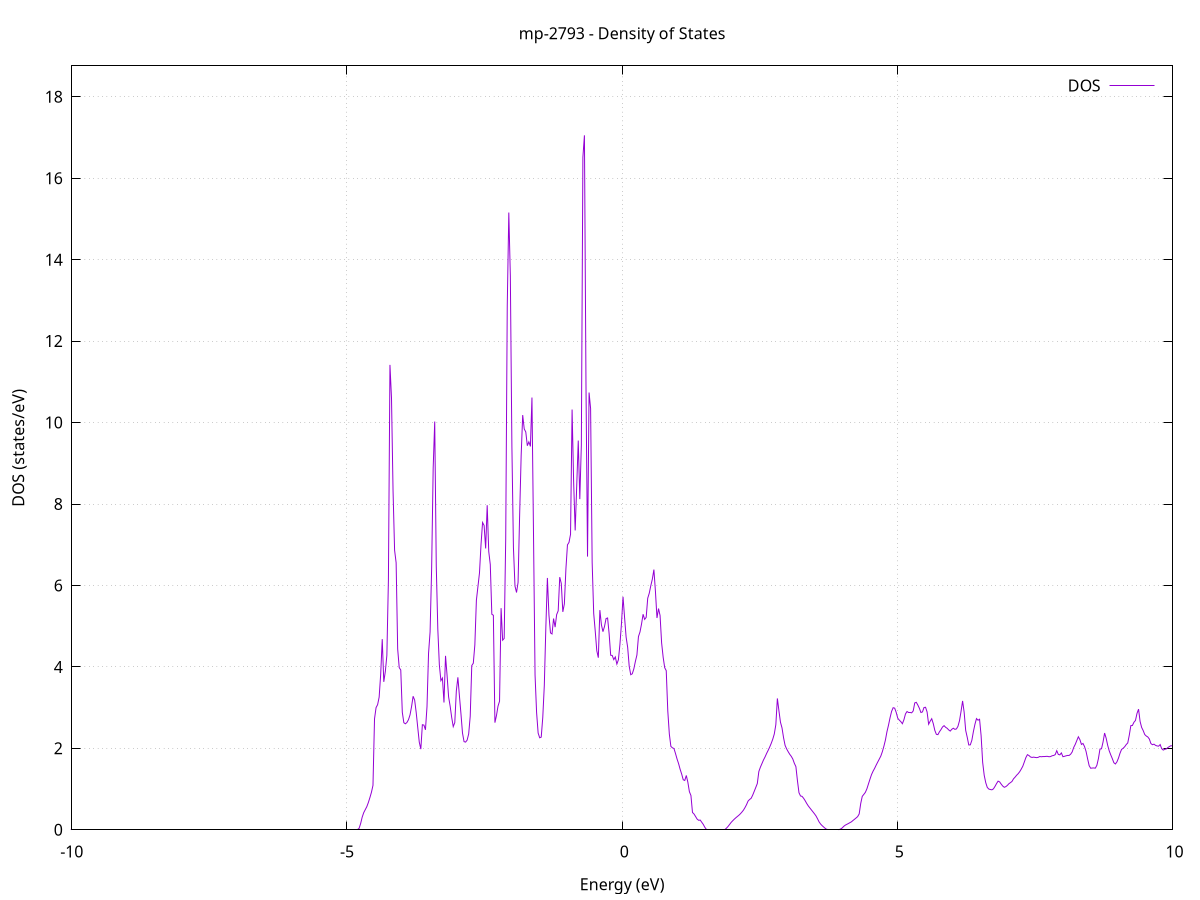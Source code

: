 set title 'mp-2793 - Density of States'
set xlabel 'Energy (eV)'
set ylabel 'DOS (states/eV)'
set grid
set xrange [-10:10]
set yrange [0:18.759]
set xzeroaxis lt -1
set terminal png size 800,600
set output 'mp-2793_dos_gnuplot.png'
plot '-' using 1:2 with lines title 'DOS'
-14.679900 0.000000
-14.651900 0.000000
-14.623800 0.000000
-14.595800 0.000000
-14.567700 0.000000
-14.539700 0.000000
-14.511600 0.000000
-14.483600 0.000000
-14.455600 0.000000
-14.427500 0.000000
-14.399500 0.000000
-14.371400 0.000000
-14.343400 0.000000
-14.315300 0.000000
-14.287300 0.000000
-14.259200 0.000000
-14.231200 0.000000
-14.203100 0.000000
-14.175100 0.000000
-14.147100 0.000000
-14.119000 0.000000
-14.091000 0.000000
-14.062900 0.000000
-14.034900 0.000000
-14.006800 0.000000
-13.978800 0.000000
-13.950700 0.000000
-13.922700 0.000000
-13.894600 0.000000
-13.866600 0.000000
-13.838600 0.000000
-13.810500 0.000000
-13.782500 0.000000
-13.754400 0.000000
-13.726400 0.000000
-13.698300 0.000000
-13.670300 0.000000
-13.642200 0.000000
-13.614200 0.000000
-13.586100 0.000000
-13.558100 0.000000
-13.530100 0.000000
-13.502000 0.000000
-13.474000 0.000000
-13.445900 0.000000
-13.417900 0.000000
-13.389800 0.000000
-13.361800 0.000000
-13.333700 0.000000
-13.305700 0.000000
-13.277600 0.000000
-13.249600 0.000000
-13.221500 0.000000
-13.193500 0.000000
-13.165500 0.000000
-13.137400 0.000000
-13.109400 0.000000
-13.081300 0.000000
-13.053300 0.000000
-13.025200 0.000000
-12.997200 0.000000
-12.969100 0.000000
-12.941100 0.000000
-12.913000 0.000000
-12.885000 0.000000
-12.857000 0.000000
-12.828900 0.000000
-12.800900 0.000000
-12.772800 0.000000
-12.744800 0.000000
-12.716700 0.000000
-12.688700 0.000000
-12.660600 0.000000
-12.632600 0.000000
-12.604500 0.000000
-12.576500 0.000000
-12.548500 0.000000
-12.520400 0.000000
-12.492400 0.000000
-12.464300 0.000000
-12.436300 0.000000
-12.408200 0.000000
-12.380200 0.000000
-12.352100 0.000000
-12.324100 0.000000
-12.296000 0.000000
-12.268000 0.000000
-12.240000 0.000000
-12.211900 0.000000
-12.183900 0.000000
-12.155800 0.000000
-12.127800 0.003200
-12.099700 0.335800
-12.071700 0.712400
-12.043600 0.895000
-12.015600 1.131400
-11.987500 1.380400
-11.959500 1.720400
-11.931500 2.227700
-11.903400 2.415000
-11.875400 2.528200
-11.847300 2.830900
-11.819300 3.567700
-11.791200 3.076000
-11.763200 2.248300
-11.735100 2.170600
-11.707100 2.107900
-11.679000 2.045400
-11.651000 1.977600
-11.623000 1.871000
-11.594900 1.858600
-11.566900 1.871200
-11.538800 1.889200
-11.510800 1.914000
-11.482700 1.986300
-11.454700 2.125000
-11.426600 2.342600
-11.398600 2.660000
-11.370500 2.961000
-11.342500 3.361000
-11.314400 6.541100
-11.286400 6.734200
-11.258400 1.889200
-11.230300 2.918700
-11.202300 4.205400
-11.174200 5.146700
-11.146200 4.795300
-11.118100 4.719500
-11.090100 5.596400
-11.062000 6.830300
-11.034000 12.473700
-11.005900 9.457900
-10.977900 4.509400
-10.949900 2.961100
-10.921800 2.049400
-10.893800 1.425100
-10.865700 0.481100
-10.837700 0.000000
-10.809600 0.000000
-10.781600 0.000000
-10.753500 0.000000
-10.725500 0.000000
-10.697400 0.000000
-10.669400 0.000000
-10.641400 0.000000
-10.613300 0.000000
-10.585300 0.000000
-10.557200 0.000000
-10.529200 0.000000
-10.501100 0.000000
-10.473100 0.000000
-10.445000 0.000000
-10.417000 0.000000
-10.388900 0.000000
-10.360900 0.000000
-10.332900 0.000000
-10.304800 0.000000
-10.276800 0.000000
-10.248700 0.000000
-10.220700 0.000000
-10.192600 0.000000
-10.164600 0.000000
-10.136500 0.000000
-10.108500 0.000000
-10.080400 0.000000
-10.052400 0.000000
-10.024400 0.000000
-9.996300 0.000000
-9.968300 0.000000
-9.940200 0.000000
-9.912200 0.000000
-9.884100 0.000000
-9.856100 0.000000
-9.828000 0.000000
-9.800000 0.000000
-9.771900 0.000000
-9.743900 0.000000
-9.715900 0.000000
-9.687800 0.000000
-9.659800 0.000000
-9.631700 0.000000
-9.603700 0.000000
-9.575600 0.000000
-9.547600 0.000000
-9.519500 0.000000
-9.491500 0.000000
-9.463400 0.000000
-9.435400 0.000000
-9.407300 0.000000
-9.379300 0.000000
-9.351300 0.000000
-9.323200 0.000000
-9.295200 0.000000
-9.267100 0.000000
-9.239100 0.000000
-9.211000 0.000000
-9.183000 0.000000
-9.154900 0.000000
-9.126900 0.000000
-9.098800 0.000000
-9.070800 0.000000
-9.042800 0.000000
-9.014700 0.000000
-8.986700 0.000000
-8.958600 0.000000
-8.930600 0.000000
-8.902500 0.000000
-8.874500 0.000000
-8.846400 0.000000
-8.818400 0.000000
-8.790300 0.000000
-8.762300 0.000000
-8.734300 0.000000
-8.706200 0.000000
-8.678200 0.000000
-8.650100 0.000000
-8.622100 0.000000
-8.594000 0.000000
-8.566000 0.000000
-8.537900 0.000000
-8.509900 0.000000
-8.481800 0.000000
-8.453800 0.000000
-8.425800 0.000000
-8.397700 0.000000
-8.369700 0.000000
-8.341600 0.000000
-8.313600 0.000000
-8.285500 0.000000
-8.257500 0.000000
-8.229400 0.000000
-8.201400 0.000000
-8.173300 0.000000
-8.145300 0.000000
-8.117300 0.000000
-8.089200 0.000000
-8.061200 0.000000
-8.033100 0.000000
-8.005100 0.000000
-7.977000 0.000000
-7.949000 0.000000
-7.920900 0.000000
-7.892900 0.000000
-7.864800 0.000000
-7.836800 0.000000
-7.808800 0.000000
-7.780700 0.000000
-7.752700 0.000000
-7.724600 0.000000
-7.696600 0.000000
-7.668500 0.000000
-7.640500 0.000000
-7.612400 0.000000
-7.584400 0.000000
-7.556300 0.000000
-7.528300 0.000000
-7.500300 0.000000
-7.472200 0.000000
-7.444200 0.000000
-7.416100 0.000000
-7.388100 0.000000
-7.360000 0.000000
-7.332000 0.000000
-7.303900 0.000000
-7.275900 0.000000
-7.247800 0.000000
-7.219800 0.000000
-7.191700 0.000000
-7.163700 0.000000
-7.135700 0.000000
-7.107600 0.000000
-7.079600 0.000000
-7.051500 0.000000
-7.023500 0.000000
-6.995400 0.000000
-6.967400 0.000000
-6.939300 0.000000
-6.911300 0.000000
-6.883200 0.000000
-6.855200 0.000000
-6.827200 0.000000
-6.799100 0.000000
-6.771100 0.000000
-6.743000 0.000000
-6.715000 0.000000
-6.686900 0.000000
-6.658900 0.000000
-6.630800 0.000000
-6.602800 0.000000
-6.574700 0.000000
-6.546700 0.000000
-6.518700 0.000000
-6.490600 0.000000
-6.462600 0.000000
-6.434500 0.000000
-6.406500 0.000000
-6.378400 0.000000
-6.350400 0.000000
-6.322300 0.000000
-6.294300 0.000000
-6.266200 0.000000
-6.238200 0.000000
-6.210200 0.000000
-6.182100 0.000000
-6.154100 0.000000
-6.126000 0.000000
-6.098000 0.000000
-6.069900 0.000000
-6.041900 0.000000
-6.013800 0.000000
-5.985800 0.000000
-5.957700 0.000000
-5.929700 0.000000
-5.901700 0.000000
-5.873600 0.000000
-5.845600 0.000000
-5.817500 0.000000
-5.789500 0.000000
-5.761400 0.000000
-5.733400 0.000000
-5.705300 0.000000
-5.677300 0.000000
-5.649200 0.000000
-5.621200 0.000000
-5.593200 0.000000
-5.565100 0.000000
-5.537100 0.000000
-5.509000 0.000000
-5.481000 0.000000
-5.452900 0.000000
-5.424900 0.000000
-5.396800 0.000000
-5.368800 0.000000
-5.340700 0.000000
-5.312700 0.000000
-5.284600 0.000000
-5.256600 0.000000
-5.228600 0.000000
-5.200500 0.000000
-5.172500 0.000000
-5.144400 0.000000
-5.116400 0.000000
-5.088300 0.000000
-5.060300 0.000000
-5.032200 0.000000
-5.004200 0.000000
-4.976100 0.000000
-4.948100 0.000000
-4.920100 0.000000
-4.892000 0.000000
-4.864000 0.000000
-4.835900 0.000000
-4.807900 0.000000
-4.779800 0.035100
-4.751800 0.151900
-4.723700 0.308800
-4.695700 0.420200
-4.667600 0.494400
-4.639600 0.567000
-4.611600 0.668600
-4.583500 0.789600
-4.555500 0.919600
-4.527400 1.091300
-4.499400 2.724500
-4.471300 3.000500
-4.443300 3.072100
-4.415200 3.257600
-4.387200 3.822600
-4.359100 4.680800
-4.331100 3.632500
-4.303100 3.885500
-4.275000 4.283300
-4.247000 6.133900
-4.218900 11.415900
-4.190900 10.605000
-4.162800 8.332900
-4.134800 6.866400
-4.106700 6.557500
-4.078700 4.439400
-4.050600 3.982900
-4.022600 3.922700
-3.994600 2.885200
-3.966500 2.629100
-3.938500 2.602200
-3.910400 2.635500
-3.882400 2.703600
-3.854300 2.821300
-3.826300 3.024500
-3.798200 3.279000
-3.770200 3.184600
-3.742100 2.880800
-3.714100 2.512700
-3.686100 2.151900
-3.658000 1.980600
-3.630000 2.579400
-3.601900 2.571000
-3.573900 2.454700
-3.545800 3.024400
-3.517800 4.331100
-3.489700 4.859000
-3.461700 6.401700
-3.433600 8.878700
-3.405600 10.025200
-3.377500 6.479700
-3.349500 4.929800
-3.321500 4.050600
-3.293400 3.661400
-3.265400 3.725300
-3.237300 3.125900
-3.209300 4.270900
-3.181200 3.793400
-3.153200 3.263000
-3.125100 3.034600
-3.097100 2.757800
-3.069000 2.533100
-3.041000 2.631700
-3.013000 3.406100
-2.984900 3.743400
-2.956900 3.290900
-2.928800 2.848800
-2.900800 2.374800
-2.872700 2.164300
-2.844700 2.153000
-2.816600 2.201400
-2.788600 2.353300
-2.760500 2.787300
-2.732500 4.032700
-2.704500 4.090000
-2.676400 4.538900
-2.648400 5.636800
-2.620300 5.971600
-2.592300 6.305700
-2.564200 7.003800
-2.536200 7.545900
-2.508100 7.472800
-2.480100 6.908100
-2.452000 7.969800
-2.424000 6.835100
-2.396000 6.513400
-2.367900 5.293100
-2.339900 5.267900
-2.311800 2.630700
-2.283800 2.804300
-2.255700 3.034500
-2.227700 3.157100
-2.199600 5.441800
-2.171600 4.656200
-2.143500 4.698200
-2.115500 7.146800
-2.087500 12.861600
-2.059400 15.156900
-2.031400 13.602100
-2.003300 9.419200
-1.975300 6.932100
-1.947200 5.985400
-1.919200 5.827000
-1.891100 6.072900
-1.863100 7.695200
-1.835000 9.189000
-1.807000 10.183900
-1.779000 9.842300
-1.750900 9.769200
-1.722900 9.430900
-1.694800 9.525800
-1.666800 9.414300
-1.638700 10.613800
-1.610700 7.275700
-1.582600 3.803300
-1.554600 2.880400
-1.526500 2.376200
-1.498500 2.259200
-1.470400 2.275100
-1.442400 2.757200
-1.414400 3.539400
-1.386300 4.973300
-1.358300 6.183900
-1.330200 5.275800
-1.302200 4.835000
-1.274100 4.808800
-1.246100 5.187500
-1.218000 4.976500
-1.190000 5.283700
-1.161900 5.377400
-1.133900 6.203900
-1.105900 6.048800
-1.077800 5.350700
-1.049800 5.547100
-1.021700 6.407200
-0.993700 6.996300
-0.965600 7.057500
-0.937600 7.255900
-0.909500 10.319800
-0.881500 8.548800
-0.853400 7.349700
-0.825400 8.441000
-0.797400 9.557400
-0.769300 8.120000
-0.741300 9.446500
-0.713200 16.513100
-0.685200 17.053500
-0.657100 10.926400
-0.629100 6.707600
-0.601000 10.737400
-0.573000 10.343700
-0.544900 6.564800
-0.516900 5.312800
-0.488900 4.879500
-0.460800 4.396000
-0.432800 4.225700
-0.404700 5.394000
-0.376700 5.034200
-0.348600 4.865000
-0.320600 4.991500
-0.292500 5.186500
-0.264500 5.201200
-0.236400 4.813100
-0.208400 4.286300
-0.180400 4.280600
-0.152300 4.178400
-0.124300 4.244500
-0.096200 4.069100
-0.068200 4.173000
-0.040100 4.555200
-0.012100 5.067400
0.016000 5.721700
0.044000 5.215200
0.072100 4.731700
0.100100 4.482800
0.128100 4.017900
0.156200 3.808000
0.184200 3.830700
0.212300 3.950100
0.240300 4.131700
0.268400 4.292000
0.296400 4.744300
0.324500 4.858400
0.352500 5.053300
0.380600 5.292900
0.408600 5.166300
0.436700 5.215900
0.464700 5.685800
0.492700 5.809800
0.520800 5.994300
0.548800 6.155700
0.576900 6.389200
0.604900 5.853300
0.633000 5.201000
0.661000 5.432800
0.689100 5.262100
0.717100 4.590300
0.745200 4.237100
0.773200 3.980900
0.801200 3.907400
0.829300 2.917800
0.857300 2.352900
0.885400 2.047900
0.913400 2.012600
0.941500 1.996300
0.969500 1.872300
0.997600 1.738400
1.025600 1.624500
1.053700 1.484300
1.081700 1.367900
1.109700 1.228300
1.137800 1.210900
1.165800 1.333600
1.193900 1.167800
1.221900 0.935000
1.250000 0.842000
1.278000 0.425200
1.306100 0.387100
1.334100 0.325600
1.362200 0.262800
1.390200 0.232600
1.418200 0.238300
1.446300 0.185100
1.474300 0.131600
1.502400 0.060800
1.530400 0.009600
1.558500 0.000000
1.586500 0.000000
1.614600 0.000000
1.642600 0.000000
1.670700 0.000000
1.698700 0.000000
1.726700 0.000000
1.754800 0.000000
1.782800 0.000000
1.810900 0.000000
1.838900 0.000000
1.867000 0.006000
1.895000 0.039000
1.923100 0.079900
1.951100 0.128600
1.979200 0.178600
2.007200 0.219300
2.035200 0.257200
2.063300 0.291900
2.091300 0.323800
2.119400 0.355000
2.147400 0.391100
2.175500 0.433400
2.203500 0.480900
2.231600 0.543700
2.259600 0.615300
2.287700 0.704400
2.315700 0.744100
2.343700 0.772400
2.371800 0.850200
2.399800 0.943400
2.427900 1.039500
2.455900 1.135700
2.484000 1.431700
2.512000 1.536900
2.540100 1.625200
2.568100 1.714000
2.596200 1.787600
2.624200 1.872500
2.652300 1.948500
2.680300 2.030000
2.708300 2.120100
2.736400 2.223400
2.764400 2.351300
2.792500 2.580400
2.820500 3.225600
2.848600 2.926200
2.876600 2.642000
2.904700 2.502000
2.932700 2.261700
2.960800 2.072500
2.988800 1.986700
3.016800 1.917100
3.044900 1.854300
3.072900 1.803600
3.101000 1.737700
3.129000 1.631300
3.157100 1.550100
3.185100 1.206900
3.213200 0.908900
3.241200 0.830300
3.269300 0.820500
3.297300 0.773400
3.325300 0.714300
3.353400 0.646600
3.381400 0.587300
3.409500 0.538300
3.437500 0.490100
3.465600 0.442100
3.493600 0.394100
3.521700 0.341300
3.549700 0.271700
3.577800 0.194600
3.605800 0.141400
3.633800 0.101500
3.661900 0.067300
3.689900 0.034500
3.718000 0.009300
3.746000 0.000000
3.774100 0.000000
3.802100 0.000000
3.830200 0.000000
3.858200 0.000000
3.886300 0.000000
3.914300 0.000000
3.942300 0.004500
3.970400 0.019500
3.998400 0.045100
4.026500 0.084300
4.054500 0.114000
4.082600 0.133500
4.110600 0.153500
4.138700 0.175200
4.166700 0.195900
4.194800 0.228600
4.222800 0.258600
4.250800 0.289500
4.278900 0.323000
4.306900 0.388800
4.335000 0.645300
4.363000 0.821000
4.391100 0.868700
4.419100 0.918800
4.447200 1.005800
4.475200 1.124500
4.503300 1.244100
4.531300 1.355100
4.559400 1.438800
4.587400 1.507700
4.615400 1.587200
4.643500 1.662100
4.671500 1.734200
4.699600 1.808200
4.727600 1.915500
4.755700 2.050000
4.783700 2.204000
4.811800 2.409700
4.839800 2.568900
4.867900 2.752100
4.895900 2.906600
4.923900 2.997600
4.952000 2.987000
4.980000 2.880900
5.008100 2.738900
5.036100 2.692900
5.064200 2.654600
5.092200 2.604300
5.120300 2.703700
5.148300 2.845400
5.176400 2.904200
5.204400 2.880000
5.232400 2.880500
5.260500 2.871800
5.288500 2.917900
5.316600 3.115000
5.344600 3.129900
5.372700 3.063200
5.400700 2.983800
5.428800 2.879700
5.456800 2.894200
5.484900 3.002400
5.512900 3.008300
5.540900 2.892500
5.569000 2.591900
5.597000 2.666000
5.625100 2.727400
5.653100 2.607600
5.681200 2.441200
5.709200 2.344100
5.737300 2.335800
5.765300 2.406100
5.793400 2.460500
5.821400 2.524700
5.849400 2.556700
5.877500 2.517000
5.905500 2.492100
5.933600 2.451900
5.961600 2.423700
5.989700 2.467800
6.017700 2.493800
6.045800 2.466400
6.073800 2.476000
6.101900 2.540600
6.129900 2.679400
6.157900 2.907900
6.186000 3.164200
6.214000 2.890000
6.242100 2.441300
6.270100 2.272100
6.298200 2.082800
6.326200 2.085400
6.354300 2.198500
6.382300 2.411400
6.410400 2.590600
6.438400 2.730600
6.466500 2.690800
6.494500 2.713700
6.522500 2.309900
6.550600 1.656600
6.578600 1.339600
6.606700 1.156200
6.634700 1.039600
6.662800 1.000100
6.690800 0.988100
6.718900 0.981300
6.746900 1.005400
6.775000 1.065700
6.803000 1.134900
6.831000 1.194300
6.859100 1.175700
6.887100 1.122000
6.915200 1.073800
6.943200 1.043400
6.971300 1.059000
6.999300 1.089600
7.027400 1.131200
7.055400 1.157500
7.083500 1.187000
7.111500 1.251400
7.139500 1.291900
7.167600 1.339200
7.195600 1.377300
7.223700 1.426300
7.251700 1.489600
7.279800 1.560400
7.307800 1.665200
7.335900 1.772700
7.363900 1.844500
7.392000 1.823200
7.420000 1.788200
7.448000 1.776400
7.476100 1.783900
7.504100 1.777200
7.532200 1.771300
7.560200 1.779300
7.588300 1.799100
7.616300 1.792900
7.644400 1.798000
7.672400 1.797700
7.700500 1.802100
7.728500 1.802600
7.756500 1.793500
7.784600 1.797600
7.812600 1.817400
7.840700 1.824800
7.868700 1.845100
7.896800 1.942200
7.924800 1.850500
7.952900 1.839500
7.980900 1.887400
8.009000 1.794700
8.037000 1.804100
8.065000 1.815500
8.093100 1.825900
8.121100 1.825300
8.149200 1.855200
8.177200 1.911400
8.205300 2.023100
8.233300 2.098100
8.261400 2.191400
8.289400 2.283100
8.317500 2.213300
8.345500 2.095900
8.373600 2.119200
8.401600 2.044200
8.429600 1.922500
8.457700 1.742300
8.485700 1.574400
8.513800 1.510600
8.541800 1.516600
8.569900 1.517900
8.597900 1.513000
8.626000 1.583500
8.654000 1.749100
8.682100 1.982400
8.710100 1.989800
8.738100 2.156000
8.766200 2.375100
8.794200 2.250000
8.822300 2.074000
8.850300 1.938200
8.878400 1.838600
8.906400 1.747100
8.934500 1.647000
8.962500 1.615900
8.990600 1.667900
9.018600 1.761100
9.046600 1.880300
9.074700 1.973400
9.102700 2.000700
9.130800 2.039000
9.158800 2.092300
9.186900 2.132300
9.214900 2.323000
9.243000 2.557900
9.271000 2.560800
9.299100 2.639600
9.327100 2.684500
9.355100 2.858400
9.383200 2.961900
9.411200 2.660800
9.439300 2.513500
9.467300 2.436700
9.495400 2.339200
9.523400 2.302500
9.551500 2.279300
9.579500 2.227900
9.607600 2.117600
9.635600 2.088800
9.663600 2.102600
9.691700 2.073000
9.719700 2.058700
9.747800 2.053500
9.775800 2.092200
9.803900 1.990600
9.831900 1.957000
9.860000 1.975200
9.888000 1.985300
9.916100 2.020000
9.944100 2.044200
9.972100 2.065400
10.000200 2.057500
10.028200 1.926900
10.056300 1.895200
10.084300 1.885600
10.112400 1.904100
10.140400 2.025200
10.168500 2.233800
10.196500 2.502700
10.224600 2.728100
10.252600 2.947200
10.280600 3.235300
10.308700 3.433800
10.336700 3.471200
10.364800 3.388800
10.392800 3.272800
10.420900 3.258900
10.448900 3.178800
10.477000 3.014100
10.505000 2.887900
10.533100 2.763000
10.561100 2.647200
10.589200 2.603500
10.617200 2.598300
10.645200 2.609600
10.673300 2.625100
10.701300 2.639000
10.729400 2.637600
10.757400 2.650600
10.785500 2.634500
10.813500 2.568700
10.841600 2.551400
10.869600 2.677100
10.897700 2.803200
10.925700 2.830600
10.953700 2.788600
10.981800 2.728000
11.009800 2.687700
11.037900 2.738000
11.065900 2.663900
11.094000 2.583600
11.122000 2.543800
11.150100 2.563700
11.178100 2.743400
11.206200 2.898700
11.234200 2.974200
11.262200 3.070700
11.290300 3.296000
11.318300 3.608400
11.346400 3.606900
11.374400 3.586700
11.402500 3.613200
11.430500 3.746100
11.458600 3.532900
11.486600 3.440300
11.514700 3.467300
11.542700 3.510300
11.570700 3.593600
11.598800 3.615500
11.626800 3.513300
11.654900 3.251500
11.682900 3.285800
11.711000 3.211300
11.739000 3.258200
11.767100 3.339700
11.795100 3.426200
11.823200 3.309300
11.851200 3.224100
11.879200 3.105300
11.907300 3.138100
11.935300 3.202300
11.963400 3.393400
11.991400 3.433700
12.019500 3.511200
12.047500 3.335200
12.075600 3.305800
12.103600 3.268300
12.131700 3.373300
12.159700 3.548300
12.187700 3.348700
12.215800 3.243900
12.243800 3.194400
12.271900 3.055700
12.299900 2.979500
12.328000 2.936900
12.356000 2.926300
12.384100 3.013300
12.412100 3.256500
12.440200 3.572500
12.468200 3.648100
12.496300 3.478200
12.524300 3.373000
12.552300 3.204300
12.580400 2.978100
12.608400 2.885000
12.636500 3.016200
12.664500 3.250700
12.692600 3.388400
12.720600 3.391700
12.748700 3.273900
12.776700 3.223600
12.804800 3.385900
12.832800 3.423300
12.860800 3.526700
12.888900 3.563400
12.916900 3.599700
12.945000 3.618800
12.973000 3.589600
13.001100 3.606700
13.029100 3.643400
13.057200 3.608900
13.085200 3.549200
13.113300 3.617900
13.141300 3.697400
13.169300 3.775300
13.197400 3.759600
13.225400 3.834000
13.253500 3.640700
13.281500 3.554800
13.309600 3.463900
13.337600 3.425000
13.365700 3.357200
13.393700 3.280900
13.421800 3.115900
13.449800 3.105100
13.477800 3.129000
13.505900 3.284200
13.533900 3.266900
13.562000 3.194000
13.590000 3.154300
13.618100 3.059000
13.646100 3.140800
13.674200 3.302000
13.702200 3.634700
13.730300 4.045700
13.758300 4.128500
13.786300 3.886300
13.814400 3.724500
13.842400 3.664200
13.870500 3.528200
13.898500 3.219200
13.926600 2.997800
13.954600 2.812200
13.982700 2.608800
14.010700 2.394600
14.038800 2.273200
14.066800 2.190500
14.094800 2.174100
14.122900 2.200400
14.150900 2.254900
14.179000 2.336700
14.207000 2.438100
14.235100 2.555700
14.263100 2.672400
14.291200 2.774700
14.319200 2.832900
14.347300 2.946300
14.375300 2.957700
14.403400 2.970800
14.431400 2.998200
14.459400 3.105200
14.487500 3.035500
14.515500 2.888500
14.543600 2.739100
14.571600 2.705800
14.599700 2.625600
14.627700 2.553900
14.655800 2.660100
14.683800 2.784900
14.711900 2.933800
14.739900 3.154200
14.767900 3.218900
14.796000 2.949900
14.824000 2.885200
14.852100 2.839400
14.880100 2.838000
14.908200 2.785300
14.936200 2.802900
14.964300 2.879800
14.992300 2.927800
15.020400 2.869100
15.048400 2.821200
15.076400 2.930500
15.104500 3.013400
15.132500 2.995900
15.160600 3.031900
15.188600 3.101700
15.216700 3.127000
15.244700 3.150600
15.272800 3.182300
15.300800 3.178900
15.328900 3.103700
15.356900 3.015800
15.384900 2.888400
15.413000 2.763500
15.441000 2.667700
15.469100 2.525500
15.497100 2.409200
15.525200 2.369300
15.553200 2.456300
15.581300 2.592800
15.609300 2.808500
15.637400 3.009900
15.665400 3.255400
15.693400 3.506900
15.721500 3.595600
15.749500 3.638200
15.777600 3.744700
15.805600 3.558700
15.833700 3.504000
15.861700 3.253200
15.889800 3.213100
15.917800 3.274200
15.945900 3.176500
15.973900 3.164300
16.001900 3.209600
16.030000 3.308600
16.058000 3.484100
16.086100 3.490500
16.114100 3.036900
16.142200 2.959000
16.170200 3.136800
16.198300 3.051900
16.226300 3.047100
16.254400 3.043400
16.282400 3.012600
16.310500 3.023900
16.338500 3.030600
16.366500 3.076800
16.394600 3.117600
16.422600 3.202500
16.450700 3.346300
16.478700 3.526900
16.506800 3.619300
16.534800 3.676800
16.562900 3.794700
16.590900 3.878500
16.619000 3.856000
16.647000 3.890500
16.675000 3.782200
16.703100 3.701600
16.731100 3.514800
16.759200 3.347300
16.787200 3.283100
16.815300 3.202700
16.843300 3.143800
16.871400 3.234800
16.899400 3.299900
16.927500 3.302000
16.955500 3.356200
16.983500 3.398100
17.011600 3.551200
17.039600 3.657500
17.067700 3.742800
17.095700 3.815500
17.123800 3.592000
17.151800 3.546600
17.179900 3.579800
17.207900 3.587900
17.236000 3.367000
17.264000 3.240200
17.292000 3.224600
17.320100 3.133800
17.348100 3.106300
17.376200 3.075600
17.404200 3.132600
17.432300 3.154400
17.460300 3.112400
17.488400 3.172900
17.516400 3.278200
17.544500 3.415800
17.572500 3.500100
17.600500 3.512300
17.628600 3.472600
17.656600 3.422600
17.684700 3.331400
17.712700 3.244600
17.740800 3.175100
17.768800 3.184300
17.796900 3.215500
17.824900 3.209100
17.853000 3.265100
17.881000 3.440500
17.909000 3.547600
17.937100 3.578600
17.965100 3.564900
17.993200 3.482000
18.021200 3.355100
18.049300 3.243500
18.077300 3.172200
18.105400 3.123300
18.133400 3.209800
18.161500 3.294900
18.189500 3.377100
18.217500 3.487300
18.245600 3.643600
18.273600 3.693700
18.301700 3.750500
18.329700 3.816700
18.357800 3.864600
18.385800 3.907900
18.413900 3.852100
18.441900 3.842400
18.470000 3.845800
18.498000 3.940600
18.526100 3.984000
18.554100 4.060100
18.582100 3.984700
18.610200 3.877000
18.638200 3.745500
18.666300 3.587000
18.694300 3.495200
18.722400 3.481000
18.750400 3.434600
18.778500 3.412700
18.806500 3.424600
18.834600 3.378100
18.862600 3.352400
18.890600 3.256700
18.918700 3.252600
18.946700 3.295300
18.974800 3.365900
19.002800 3.422100
19.030900 3.474200
19.058900 3.508800
19.087000 3.430500
19.115000 3.435000
19.143100 3.433500
19.171100 3.431800
19.199100 3.330800
19.227200 3.281600
19.255200 3.277800
19.283300 3.294000
19.311300 3.325900
19.339400 3.356000
19.367400 3.247900
19.395500 3.246700
19.423500 3.208800
19.451600 3.173100
19.479600 3.069600
19.507600 3.057200
19.535700 2.990300
19.563700 3.022600
19.591800 3.098500
19.619800 3.346400
19.647900 3.339600
19.675900 3.378300
19.704000 3.415900
19.732000 3.450600
19.760100 3.481300
19.788100 3.521700
19.816100 3.632300
19.844200 3.784700
19.872200 3.836400
19.900300 3.763800
19.928300 3.683200
19.956400 3.761100
19.984400 3.819900
20.012500 3.844400
20.040500 3.897200
20.068600 3.931500
20.096600 4.034500
20.124600 4.059700
20.152700 4.115400
20.180700 4.237400
20.208800 4.387500
20.236800 4.415600
20.264900 4.171700
20.292900 4.023400
20.321000 3.943700
20.349000 3.969900
20.377100 4.120700
20.405100 3.977200
20.433200 3.840300
20.461200 3.784200
20.489200 3.822100
20.517300 3.956300
20.545300 4.299300
20.573400 4.250000
20.601400 4.251400
20.629500 4.391300
20.657500 4.345000
20.685600 4.275500
20.713600 4.204700
20.741700 4.078600
20.769700 3.918700
20.797700 3.850900
20.825800 3.914600
20.853800 3.865200
20.881900 3.768400
20.909900 3.781300
20.938000 3.858200
20.966000 3.976100
20.994100 4.086700
21.022100 4.155000
21.050200 4.218600
21.078200 4.432200
21.106200 4.466400
21.134300 4.414400
21.162300 4.376300
21.190400 4.210200
21.218400 4.116600
21.246500 3.937900
21.274500 3.815000
21.302600 3.757000
21.330600 3.730800
21.358700 3.721200
21.386700 3.756900
21.414700 3.739900
21.442800 3.732400
21.470800 3.724000
21.498900 3.755100
21.526900 3.930000
21.555000 4.162300
21.583000 4.307400
21.611100 4.304000
21.639100 4.215800
21.667200 4.135200
21.695200 4.110100
21.723200 4.093600
21.751300 4.069700
21.779300 4.123800
21.807400 4.333800
21.835400 4.460500
21.863500 4.563600
21.891500 4.532500
21.919600 4.397000
21.947600 4.338300
21.975700 4.287100
22.003700 4.257000
22.031700 4.255300
22.059800 4.318100
22.087800 4.312800
22.115900 4.171800
22.143900 4.116600
22.172000 4.101600
22.200000 4.126700
22.228100 4.091800
22.256100 4.100000
22.284200 4.133200
22.312200 4.129000
22.340300 4.094700
22.368300 4.080000
22.396300 4.103300
22.424400 4.103200
22.452400 4.097300
22.480500 4.105900
22.508500 4.122700
22.536600 4.108800
22.564600 4.092200
22.592700 4.086900
22.620700 4.110300
22.648800 4.028100
22.676800 3.956300
22.704800 3.939100
22.732900 3.963700
22.760900 4.050000
22.789000 3.941100
22.817000 3.815100
22.845100 3.804300
22.873100 3.774900
22.901200 3.733400
22.929200 3.764600
22.957300 3.790200
22.985300 3.894800
23.013300 3.949100
23.041400 3.958100
23.069400 3.987000
23.097500 3.993200
23.125500 4.067700
23.153600 4.148900
23.181600 4.080500
23.209700 4.130000
23.237700 4.136800
23.265800 4.171500
23.293800 4.199800
23.321800 4.241200
23.349900 4.283000
23.377900 4.250200
23.406000 4.260900
23.434000 4.369300
23.462100 4.359200
23.490100 4.296000
23.518200 4.301200
23.546200 4.379600
23.574300 4.553800
23.602300 4.645800
23.630300 4.745200
23.658400 4.814900
23.686400 4.770700
23.714500 4.687200
23.742500 4.572600
23.770600 4.355500
23.798600 4.262100
23.826700 4.160700
23.854700 3.878700
23.882800 3.624500
23.910800 3.415700
23.938800 3.326500
23.966900 3.379200
23.994900 3.381200
24.023000 3.470600
24.051000 3.543900
24.079100 3.670400
24.107100 3.767900
24.135200 3.766200
24.163200 3.755600
24.191300 3.817600
24.219300 3.818100
24.247400 3.882600
24.275400 4.029700
24.303400 4.058700
24.331500 4.049600
24.359500 4.002000
24.387600 3.923500
24.415600 3.842700
24.443700 3.796800
24.471700 3.729100
24.499800 3.421900
24.527800 3.239100
24.555900 3.243100
24.583900 3.360900
24.611900 3.457600
24.640000 3.566400
24.668000 3.641900
24.696100 3.682900
24.724100 3.780700
24.752200 3.940800
24.780200 3.996200
24.808300 3.974100
24.836300 3.956400
24.864400 3.944500
24.892400 3.929800
24.920400 3.871200
24.948500 3.792500
24.976500 3.908300
25.004600 3.636200
25.032600 3.653600
25.060700 3.689100
25.088700 3.655800
25.116800 3.656100
25.144800 3.799400
25.172900 3.912700
25.200900 4.097200
25.228900 4.218800
25.257000 4.340400
25.285000 4.484300
25.313100 4.655200
25.341100 4.716400
25.369200 4.636800
25.397200 4.506100
25.425300 4.585400
25.453300 4.286300
25.481400 4.126600
25.509400 4.062700
25.537400 4.054700
25.565500 4.061700
25.593500 4.083000
25.621600 4.115200
25.649600 4.117100
25.677700 4.216600
25.705700 4.368500
25.733800 4.039500
25.761800 3.918400
25.789900 3.784300
25.817900 3.652100
25.845900 3.640400
25.874000 3.679700
25.902000 3.839100
25.930100 3.913900
25.958100 3.988600
25.986200 3.978500
26.014200 4.075700
26.042300 4.043700
26.070300 4.082100
26.098400 3.916700
26.126400 3.809300
26.154400 3.745600
26.182500 3.758900
26.210500 3.825100
26.238600 3.911500
26.266600 4.044600
26.294700 4.200100
26.322700 4.317200
26.350800 4.435200
26.378800 4.588700
26.406900 4.626900
26.434900 4.664500
26.463000 4.650400
26.491000 4.527700
26.519000 4.224400
26.547100 4.052100
26.575100 3.989600
26.603200 4.307900
26.631200 4.370500
26.659300 4.379000
26.687300 4.419400
26.715400 4.404100
26.743400 4.527800
26.771500 4.492200
26.799500 4.414300
26.827500 4.434300
26.855600 4.522300
26.883600 4.607800
26.911700 4.604400
26.939700 4.517200
26.967800 4.417100
26.995800 4.374800
27.023900 4.400000
27.051900 4.574400
27.080000 4.607600
27.108000 4.426400
27.136000 4.643500
27.164100 4.673600
27.192100 4.499300
27.220200 4.445000
27.248200 4.591100
27.276300 4.454100
27.304300 4.562800
27.332400 4.472400
27.360400 4.538200
27.388500 4.585100
27.416500 4.474200
27.444500 4.511000
27.472600 4.600900
27.500600 4.486400
27.528700 4.347100
27.556700 4.202500
27.584800 4.053200
27.612800 4.188200
27.640900 4.202700
27.668900 4.256300
27.697000 4.492200
27.725000 4.633600
27.753000 4.509700
27.781100 4.466100
27.809100 4.521500
27.837200 4.433700
27.865200 4.412000
27.893300 4.426900
27.921300 4.364100
27.949400 4.327400
27.977400 4.615100
28.005500 4.440100
28.033500 4.387300
28.061500 4.543100
28.089600 4.509100
28.117600 4.448300
28.145700 4.477400
28.173700 4.584100
28.201800 4.625300
28.229800 4.673800
28.257900 4.983500
28.285900 4.754500
28.314000 4.699600
28.342000 4.668300
28.370100 4.536700
28.398100 4.573500
28.426100 4.628800
28.454200 4.818500
28.482200 4.710000
28.510300 4.697700
28.538300 4.648700
28.566400 4.504800
28.594400 4.570100
28.622500 4.370800
28.650500 4.334200
28.678600 4.413900
28.706600 4.459700
28.734600 4.521900
28.762700 4.602000
28.790700 4.560000
28.818800 4.533200
28.846800 4.606100
28.874900 4.784700
28.902900 4.848600
28.931000 4.840200
28.959000 4.844200
28.987100 4.776300
29.015100 4.735000
29.043100 4.747600
29.071200 4.804900
29.099200 4.680300
29.127300 4.623800
29.155300 4.549100
29.183400 4.436900
29.211400 4.365800
29.239500 4.303200
29.267500 4.325600
29.295600 4.370900
29.323600 4.487000
29.351600 4.622200
29.379700 4.724000
29.407700 4.769500
29.435800 4.875200
29.463800 5.089000
29.491900 5.101500
29.519900 5.089600
29.548000 5.064200
29.576000 4.959500
29.604100 4.808100
29.632100 4.707500
29.660100 4.619100
29.688200 4.479900
29.716200 4.386700
29.744300 4.361100
29.772300 4.396600
29.800400 4.504800
29.828400 4.451600
29.856500 4.561400
29.884500 4.765000
29.912600 4.693800
29.940600 4.646500
29.968600 4.629500
29.996700 4.547800
30.024700 4.501100
30.052800 4.484400
30.080800 4.468200
30.108900 4.470700
30.136900 4.590600
30.165000 4.775900
30.193000 4.850500
30.221100 5.091600
30.249100 5.139900
30.277200 5.038600
30.305200 4.886400
30.333200 4.691300
30.361300 4.373400
30.389300 4.232300
30.417400 4.186700
30.445400 4.190900
30.473500 4.191700
30.501500 4.228700
30.529600 4.399500
30.557600 4.491200
30.585700 4.673100
30.613700 4.850600
30.641700 4.865000
30.669800 4.855400
30.697800 4.960900
30.725900 4.633800
30.753900 4.593600
30.782000 4.678700
30.810000 4.660600
30.838100 4.684800
30.866100 4.637100
30.894200 4.639000
30.922200 4.707000
30.950200 4.630300
30.978300 4.461600
31.006300 4.362600
31.034400 4.292600
31.062400 4.214300
31.090500 4.145700
31.118500 4.110200
31.146600 4.112000
31.174600 4.202200
31.202700 4.231500
31.230700 4.296600
31.258700 4.353700
31.286800 4.447900
31.314800 4.596900
31.342900 4.725500
31.370900 4.828000
31.399000 4.781300
31.427000 4.720300
31.455100 4.676500
31.483100 4.595800
31.511200 4.528700
31.539200 4.498900
31.567200 4.567100
31.595300 4.695400
31.623300 4.789300
31.651400 4.787800
31.679400 4.843400
31.707500 5.028700
31.735500 5.085800
31.763600 5.063900
31.791600 5.000600
31.819700 4.891800
31.847700 4.749200
31.875700 4.702400
31.903800 4.638800
31.931800 4.604800
31.959900 4.557600
31.987900 4.569200
32.016000 4.502700
32.044000 4.503600
32.072100 4.546700
32.100100 4.634800
32.128200 4.772500
32.156200 4.813300
32.184300 4.739500
32.212300 4.644700
32.240300 4.572400
32.268400 4.642300
32.296400 4.759400
32.324500 4.746400
32.352500 4.717100
32.380600 4.648700
32.408600 4.588800
32.436700 4.521100
32.464700 4.578400
32.492800 4.698400
32.520800 4.943300
32.548800 4.920200
32.576900 4.997700
32.604900 4.900300
32.633000 4.857600
32.661000 4.777000
32.689100 4.792200
32.717100 4.978300
32.745200 5.130300
32.773200 5.241000
32.801300 4.977500
32.829300 4.707900
32.857300 4.455900
32.885400 4.474900
32.913400 4.574300
32.941500 4.664000
32.969500 4.931600
32.997600 5.257500
33.025600 5.333200
33.053700 5.451300
33.081700 5.565000
33.109800 5.468300
33.137800 5.217600
33.165800 4.975100
33.193900 4.764100
33.221900 4.611000
33.250000 4.591400
33.278000 4.439600
33.306100 4.436100
33.334100 4.476400
33.362200 4.493800
33.390200 4.616600
33.418300 4.694300
33.446300 4.799000
33.474300 4.969800
33.502400 5.108000
33.530400 5.181000
33.558500 5.220400
33.586500 5.000000
33.614600 4.777900
33.642600 4.533100
33.670700 4.483800
33.698700 4.438800
33.726800 4.438900
33.754800 4.548900
33.782800 4.820900
33.810900 5.074700
33.838900 5.189300
33.867000 5.292100
33.895000 5.153400
33.923100 5.196200
33.951100 5.281300
33.979200 5.308400
34.007200 5.407600
34.035300 5.260100
34.063300 5.185100
34.091300 5.041400
34.119400 4.872900
34.147400 4.797900
34.175500 4.672400
34.203500 4.598900
34.231600 4.591600
34.259600 4.640100
34.287700 4.759000
34.315700 4.970800
34.343800 5.078000
34.371800 5.334800
34.399900 5.354500
34.427900 5.365400
34.455900 5.244800
34.484000 5.317200
34.512000 5.552600
34.540100 5.444100
34.568100 5.258700
34.596200 4.922600
34.624200 4.711600
34.652300 4.771100
34.680300 4.832700
34.708400 4.893900
34.736400 4.947000
34.764400 4.881100
34.792500 4.799200
34.820500 4.735800
34.848600 4.832100
34.876600 4.887100
34.904700 5.054000
34.932700 5.062800
34.960800 5.108000
34.988800 5.176600
35.016900 5.375800
35.044900 5.518500
35.072900 5.485500
35.101000 5.505500
35.129000 5.427300
35.157100 5.022600
35.185100 4.718800
35.213200 4.459600
35.241200 4.259600
35.269300 4.244100
35.297300 4.513000
35.325400 4.679700
35.353400 4.739200
35.381400 4.827100
35.409500 4.895200
35.437500 5.057500
35.465600 5.347500
35.493600 5.394600
35.521700 5.356600
35.549700 5.300100
35.577800 5.289100
35.605800 5.222200
35.633900 5.047300
35.661900 4.956100
35.689900 4.952900
35.718000 4.968300
35.746000 5.079800
35.774100 5.206700
35.802100 5.293200
35.830200 5.083300
35.858200 5.077900
35.886300 4.794800
35.914300 4.600800
35.942400 4.492000
35.970400 4.583300
35.998400 4.783600
36.026500 5.175300
36.054500 5.497300
36.082600 5.739200
36.110600 5.627800
36.138700 5.438800
36.166700 5.223300
36.194800 5.182700
36.222800 4.930000
36.250900 4.755800
36.278900 4.681900
36.307000 4.588100
36.335000 4.726300
36.363000 4.784600
36.391100 4.955700
36.419100 5.001100
36.447200 4.929300
36.475200 5.102600
36.503300 5.227500
36.531300 5.250800
36.559400 5.276000
36.587400 5.342100
36.615500 5.483300
36.643500 5.512200
36.671500 5.421700
36.699600 5.414400
36.727600 5.495400
36.755700 5.457300
36.783700 5.455500
36.811800 5.568900
36.839800 5.480800
36.867900 5.444100
36.895900 5.339500
36.924000 5.241100
36.952000 5.096700
36.980000 4.941200
37.008100 4.899800
37.036100 4.802600
37.064200 4.588100
37.092200 4.525100
37.120300 4.499100
37.148300 4.495500
37.176400 4.532500
37.204400 4.576200
37.232500 4.548400
37.260500 4.322000
37.288500 4.184000
37.316600 4.140600
37.344600 4.137100
37.372700 3.939900
37.400700 3.769000
37.428800 3.719700
37.456800 3.801400
37.484900 3.721100
37.512900 3.531900
37.541000 3.429600
37.569000 3.122600
37.597000 2.903600
37.625100 2.831100
37.653100 2.820800
37.681200 2.809000
37.709200 2.773700
37.737300 2.683000
37.765300 2.607500
37.793400 2.545100
37.821400 2.521400
37.849500 2.462200
37.877500 2.503800
37.905500 2.456700
37.933600 2.285100
37.961600 2.116300
37.989700 1.955000
38.017700 1.807700
38.045800 1.581600
38.073800 1.390900
38.101900 1.257100
38.129900 1.128600
38.158000 1.005500
38.186000 0.865500
38.214100 0.750800
38.242100 0.651800
38.270100 0.564400
38.298200 0.489900
38.326200 0.447900
38.354300 0.420100
38.382300 0.398900
38.410400 0.381000
38.438400 0.352800
38.466500 0.309300
38.494500 0.259900
38.522600 0.209100
38.550600 0.161200
38.578600 0.119300
38.606700 0.079000
38.634700 0.049900
38.662800 0.029500
38.690800 0.016100
38.718900 0.009100
38.746900 0.005500
38.775000 0.003200
38.803000 0.001400
38.831100 0.000400
38.859100 0.000000
38.887100 0.000000
38.915200 0.000000
38.943200 0.000000
38.971300 0.000000
38.999300 0.000000
39.027400 0.000000
39.055400 0.000000
39.083500 0.000000
39.111500 0.000000
39.139600 0.000000
39.167600 0.000000
39.195600 0.000000
39.223700 0.000000
39.251700 0.000000
39.279800 0.000000
39.307800 0.000000
39.335900 0.000000
39.363900 0.000000
39.392000 0.000000
39.420000 0.000000
39.448100 0.000000
39.476100 0.000000
39.504100 0.000000
39.532200 0.000000
39.560200 0.000000
39.588300 0.000000
39.616300 0.000000
39.644400 0.000000
39.672400 0.000000
39.700500 0.000000
39.728500 0.000000
39.756600 0.000000
39.784600 0.000000
39.812600 0.000000
39.840700 0.000000
39.868700 0.000000
39.896800 0.000000
39.924800 0.000000
39.952900 0.000000
39.980900 0.000000
40.009000 0.000000
40.037000 0.000000
40.065100 0.000000
40.093100 0.000000
40.121200 0.000000
40.149200 0.000000
40.177200 0.000000
40.205300 0.000000
40.233300 0.000000
40.261400 0.000000
40.289400 0.000000
40.317500 0.000000
40.345500 0.000000
40.373600 0.000000
40.401600 0.000000
40.429700 0.000000
40.457700 0.000000
40.485700 0.000000
40.513800 0.000000
40.541800 0.000000
40.569900 0.000000
40.597900 0.000000
40.626000 0.000000
40.654000 0.000000
40.682100 0.000000
40.710100 0.000000
40.738200 0.000000
40.766200 0.000000
40.794200 0.000000
40.822300 0.000000
40.850300 0.000000
40.878400 0.000000
40.906400 0.000000
40.934500 0.000000
40.962500 0.000000
40.990600 0.000000
41.018600 0.000000
41.046700 0.000000
41.074700 0.000000
41.102700 0.000000
41.130800 0.000000
41.158800 0.000000
41.186900 0.000000
41.214900 0.000000
41.243000 0.000000
41.271000 0.000000
41.299100 0.000000
41.327100 0.000000
41.355200 0.000000
41.383200 0.000000
41.411200 0.000000
e
